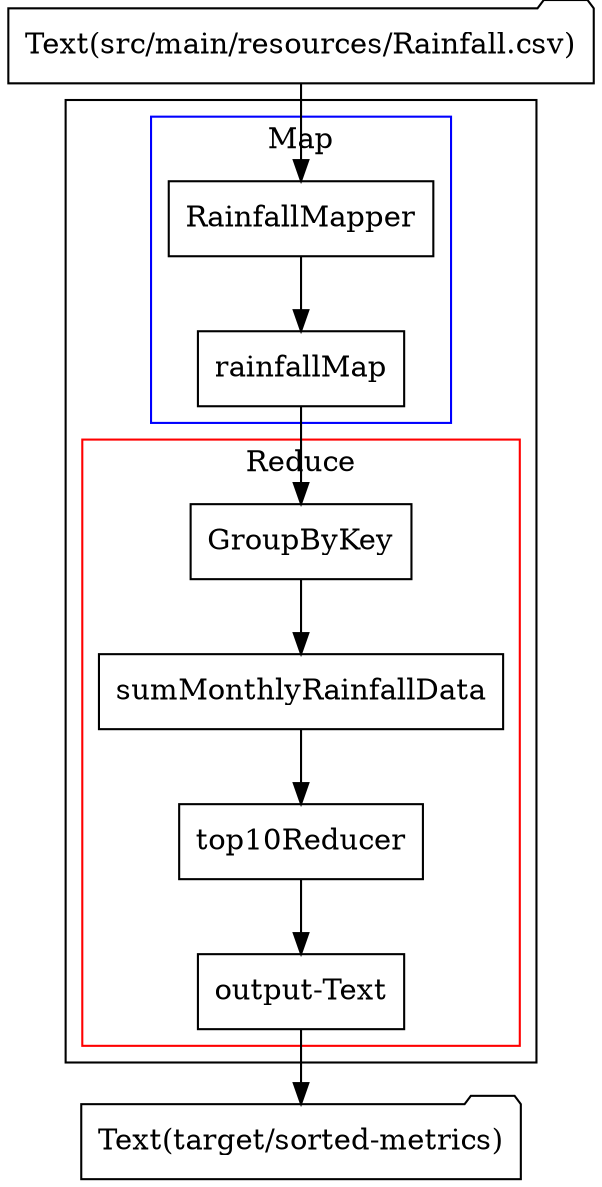 digraph G {
  "Text(src/main/resources/Rainfall.csv)" [label="Text(src/main/resources/Rainfall.csv)" shape=folder];
  "Text(target/sorted-metrics)" [label="Text(target/sorted-metrics)" shape=folder];
  subgraph "cluster-job1" {
    subgraph "cluster-job1-map" {
      label = Map; color = blue;
      "S0@803019734@686104144" [label="RainfallMapper" shape=box];
      "top10map@202312705@686104144" [label="rainfallMap" shape=box];
    }
    subgraph "cluster-job1-reduce" {
      label = Reduce; color = red;
      "combine@1560918716@686104144" [label="sumMonthlyRainfallData" shape=box];
      "GBK@700628060@686104144" [label="GroupByKey" shape=box];
      "asText@283262590@686104144" [label="output-Text" shape=box];
      "top10reduce@814007958@686104144" [label="top10Reducer" shape=box];
    }
  }
  "top10reduce@814007958@686104144" -> "asText@283262590@686104144";
  "S0@803019734@686104144" -> "top10map@202312705@686104144";
  "asText@283262590@686104144" -> "Text(target/sorted-metrics)";
  "Text(src/main/resources/Rainfall.csv)" -> "S0@803019734@686104144";
  "combine@1560918716@686104144" -> "top10reduce@814007958@686104144";
  "GBK@700628060@686104144" -> "combine@1560918716@686104144";
  "top10map@202312705@686104144" -> "GBK@700628060@686104144";
}

